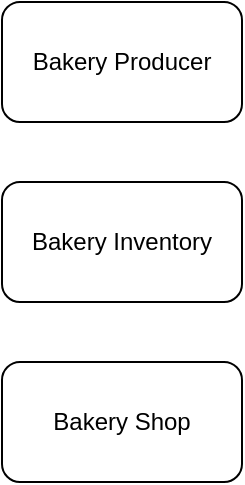 <mxfile version="15.5.4" type="github">
  <diagram id="x4pHbmTj7K6DYPsnJGb2" name="Page-1">
    <mxGraphModel dx="1422" dy="752" grid="1" gridSize="10" guides="1" tooltips="1" connect="1" arrows="1" fold="1" page="1" pageScale="1" pageWidth="850" pageHeight="1100" math="0" shadow="0">
      <root>
        <mxCell id="0" />
        <mxCell id="1" parent="0" />
        <mxCell id="4NhbtSp77wjc2r_YNsHY-1" value="&lt;div&gt;Bakery Shop&lt;/div&gt;" style="rounded=1;whiteSpace=wrap;html=1;" vertex="1" parent="1">
          <mxGeometry x="60" y="210" width="120" height="60" as="geometry" />
        </mxCell>
        <mxCell id="4NhbtSp77wjc2r_YNsHY-2" value="Bakery Inventory" style="rounded=1;whiteSpace=wrap;html=1;" vertex="1" parent="1">
          <mxGeometry x="60" y="120" width="120" height="60" as="geometry" />
        </mxCell>
        <mxCell id="4NhbtSp77wjc2r_YNsHY-3" value="Bakery Producer" style="rounded=1;whiteSpace=wrap;html=1;" vertex="1" parent="1">
          <mxGeometry x="60" y="30" width="120" height="60" as="geometry" />
        </mxCell>
      </root>
    </mxGraphModel>
  </diagram>
</mxfile>
